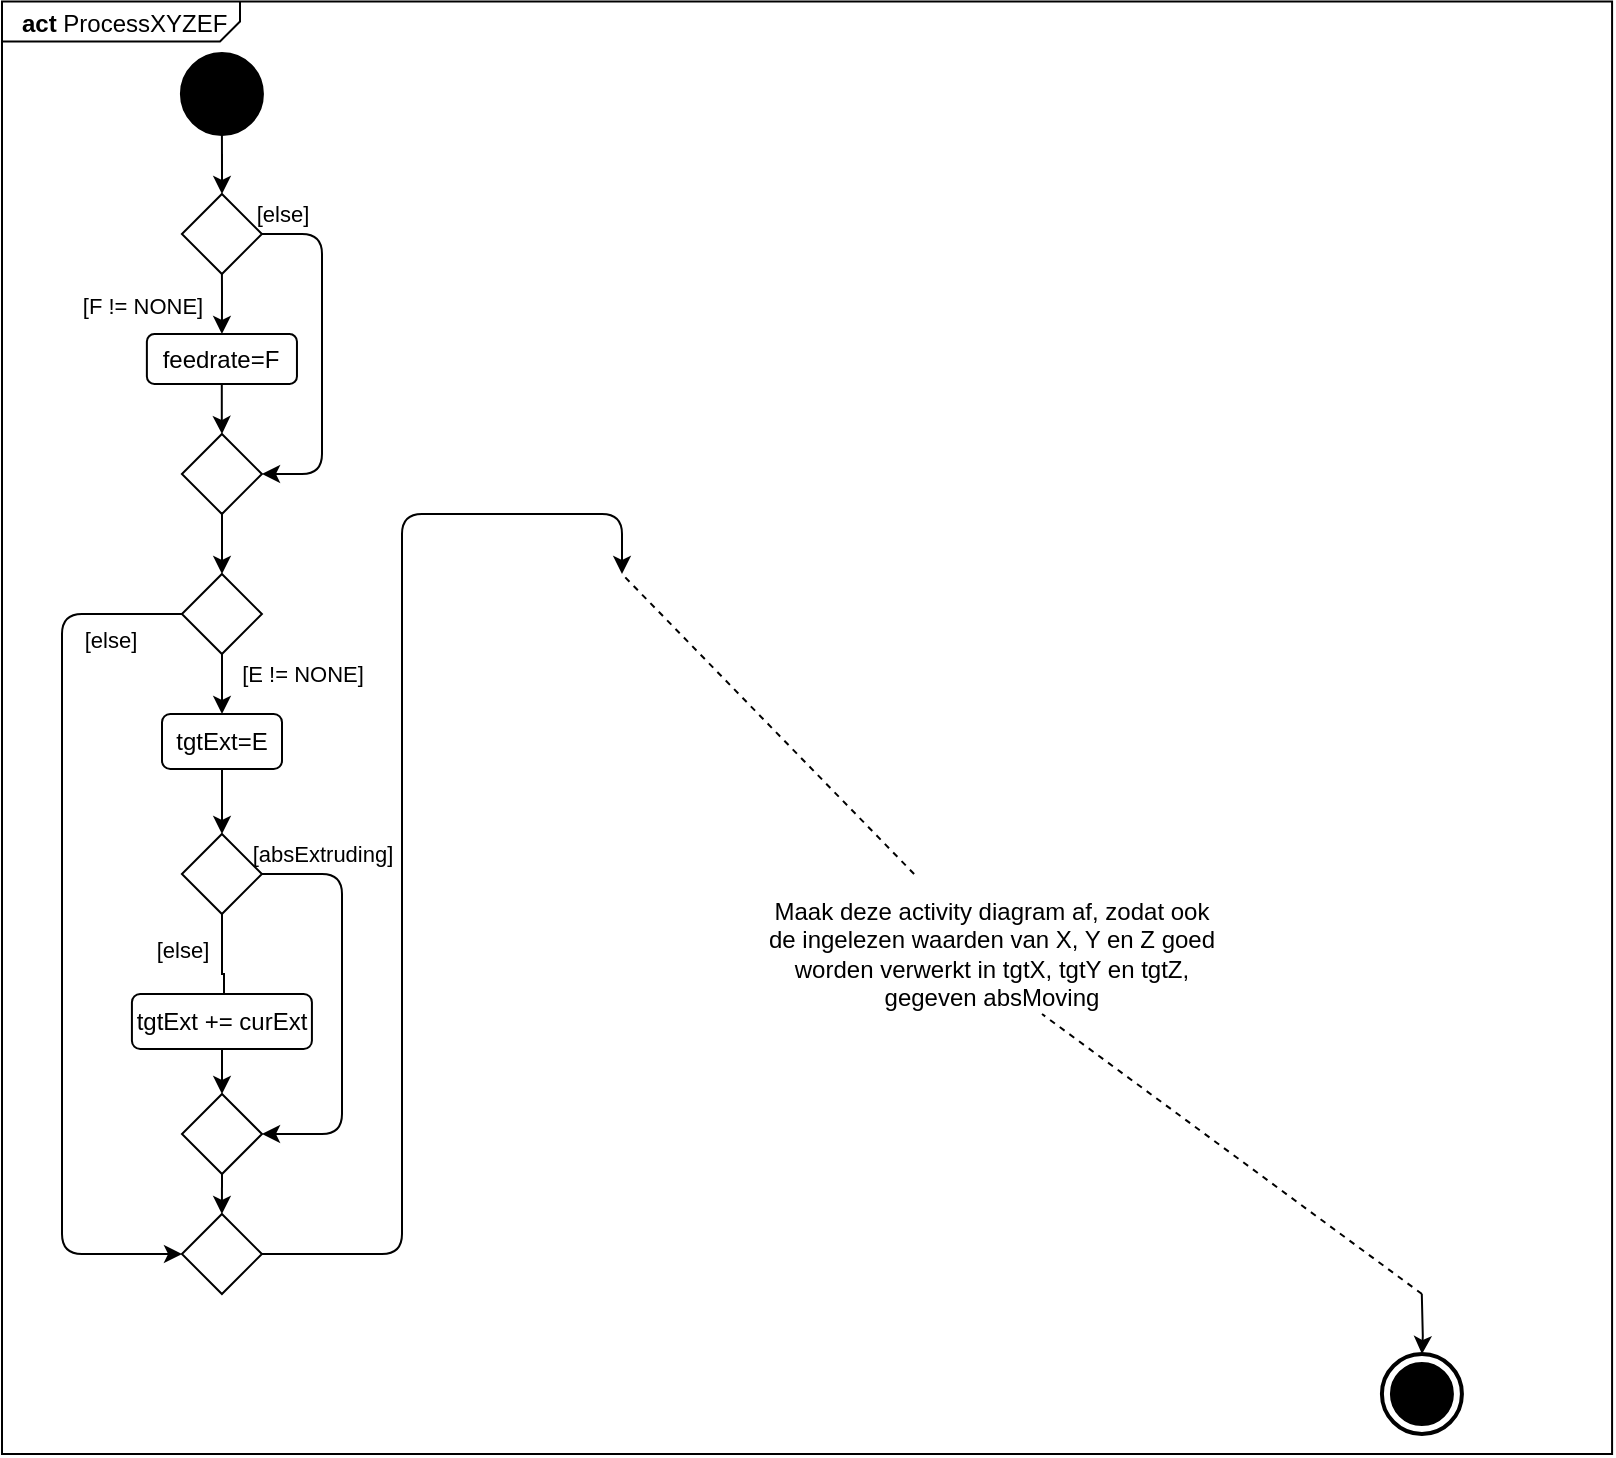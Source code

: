 <mxfile version="21.5.1" type="device">
  <diagram name="Page-1" id="PXYe12xz2IdNyzaJXDV7">
    <mxGraphModel dx="1036" dy="614" grid="1" gridSize="10" guides="1" tooltips="1" connect="1" arrows="1" fold="1" page="1" pageScale="1" pageWidth="1169" pageHeight="1654" math="0" shadow="0">
      <root>
        <mxCell id="0" />
        <mxCell id="1" parent="0" />
        <mxCell id="oBsmkFvEghu36-L-waA2-1" value="&lt;p style=&quot;margin:0px;margin-top:4px;margin-left:10px;text-align:left;&quot;&gt;&lt;b&gt;act&lt;/b&gt;&amp;nbsp;ProcessXYZEF&lt;/p&gt;" style="html=1;shape=mxgraph.sysml.package;labelX=119.04;align=left;spacingLeft=10;overflow=fill;recursiveResize=0;container=0;" vertex="1" parent="1">
          <mxGeometry y="13.75" width="805.04" height="726.25" as="geometry" />
        </mxCell>
        <mxCell id="oBsmkFvEghu36-L-waA2-2" style="edgeStyle=orthogonalEdgeStyle;rounded=0;orthogonalLoop=1;jettySize=auto;html=1;" edge="1" parent="1" source="oBsmkFvEghu36-L-waA2-3" target="oBsmkFvEghu36-L-waA2-5">
          <mxGeometry relative="1" as="geometry" />
        </mxCell>
        <mxCell id="oBsmkFvEghu36-L-waA2-3" value="" style="shape=ellipse;html=1;fillColor=strokeColor;strokeWidth=2;verticalLabelPosition=bottom;verticalAlignment=top;perimeter=ellipsePerimeter;" vertex="1" parent="1">
          <mxGeometry x="89.96" y="40" width="40" height="40" as="geometry" />
        </mxCell>
        <mxCell id="oBsmkFvEghu36-L-waA2-4" value="[else]" style="edgeStyle=orthogonalEdgeStyle;rounded=1;orthogonalLoop=1;jettySize=auto;html=1;" edge="1" parent="1" source="oBsmkFvEghu36-L-waA2-5">
          <mxGeometry x="-0.887" y="10" relative="1" as="geometry">
            <mxPoint x="130" y="250" as="targetPoint" />
            <Array as="points">
              <mxPoint x="160" y="130" />
              <mxPoint x="160" y="250" />
            </Array>
            <mxPoint as="offset" />
          </mxGeometry>
        </mxCell>
        <mxCell id="oBsmkFvEghu36-L-waA2-5" value="" style="shape=rhombus;html=1;verticalLabelPosition=bottom;verticalAlignment=top;" vertex="1" parent="1">
          <mxGeometry x="89.96" y="110" width="40" height="40" as="geometry" />
        </mxCell>
        <mxCell id="oBsmkFvEghu36-L-waA2-6" style="edgeStyle=orthogonalEdgeStyle;rounded=0;orthogonalLoop=1;jettySize=auto;html=1;" edge="1" parent="1" source="oBsmkFvEghu36-L-waA2-7" target="oBsmkFvEghu36-L-waA2-10">
          <mxGeometry relative="1" as="geometry" />
        </mxCell>
        <mxCell id="oBsmkFvEghu36-L-waA2-7" value="feedrate=F" style="shape=rect;html=1;rounded=1;whiteSpace=wrap;align=center;" vertex="1" parent="1">
          <mxGeometry x="72.44" y="180" width="75.04" height="25" as="geometry" />
        </mxCell>
        <mxCell id="oBsmkFvEghu36-L-waA2-8" value="[F != NONE]" style="edgeStyle=orthogonalEdgeStyle;rounded=0;orthogonalLoop=1;jettySize=auto;html=1;exitX=0.5;exitY=1;exitDx=0;exitDy=0;entryX=0.5;entryY=0;entryDx=0;entryDy=0;entryPerimeter=0;" edge="1" parent="1" source="oBsmkFvEghu36-L-waA2-5" target="oBsmkFvEghu36-L-waA2-7">
          <mxGeometry x="0.069" y="-40" relative="1" as="geometry">
            <Array as="points">
              <mxPoint x="110" y="160" />
              <mxPoint x="110" y="160" />
            </Array>
            <mxPoint as="offset" />
          </mxGeometry>
        </mxCell>
        <mxCell id="oBsmkFvEghu36-L-waA2-9" style="edgeStyle=orthogonalEdgeStyle;rounded=0;orthogonalLoop=1;jettySize=auto;html=1;" edge="1" parent="1" source="oBsmkFvEghu36-L-waA2-10" target="oBsmkFvEghu36-L-waA2-13">
          <mxGeometry relative="1" as="geometry" />
        </mxCell>
        <mxCell id="oBsmkFvEghu36-L-waA2-10" value="" style="shape=rhombus;html=1;verticalLabelPosition=bottom;verticalAlignment=top;" vertex="1" parent="1">
          <mxGeometry x="89.96" y="230" width="40" height="40" as="geometry" />
        </mxCell>
        <mxCell id="oBsmkFvEghu36-L-waA2-11" value="[else]" style="edgeStyle=orthogonalEdgeStyle;rounded=1;orthogonalLoop=1;jettySize=auto;html=1;entryX=0.001;entryY=0.5;entryDx=0;entryDy=0;entryPerimeter=0;" edge="1" parent="1" source="oBsmkFvEghu36-L-waA2-13" target="oBsmkFvEghu36-L-waA2-25">
          <mxGeometry x="-0.838" y="13" relative="1" as="geometry">
            <mxPoint x="200" y="620" as="targetPoint" />
            <Array as="points">
              <mxPoint x="30" y="320" />
              <mxPoint x="30" y="640" />
            </Array>
            <mxPoint as="offset" />
          </mxGeometry>
        </mxCell>
        <mxCell id="oBsmkFvEghu36-L-waA2-12" value="[E != NONE]" style="edgeStyle=orthogonalEdgeStyle;rounded=0;orthogonalLoop=1;jettySize=auto;html=1;" edge="1" parent="1" source="oBsmkFvEghu36-L-waA2-13" target="oBsmkFvEghu36-L-waA2-21">
          <mxGeometry x="-0.6" y="40" relative="1" as="geometry">
            <mxPoint as="offset" />
          </mxGeometry>
        </mxCell>
        <mxCell id="oBsmkFvEghu36-L-waA2-13" value="" style="shape=rhombus;html=1;verticalLabelPosition=bottom;verticalAlignment=top;" vertex="1" parent="1">
          <mxGeometry x="89.96" y="300" width="40" height="40" as="geometry" />
        </mxCell>
        <mxCell id="oBsmkFvEghu36-L-waA2-14" style="edgeStyle=orthogonalEdgeStyle;rounded=0;orthogonalLoop=1;jettySize=auto;html=1;exitX=0.5;exitY=1;exitDx=0;exitDy=0;entryX=0.5;entryY=0;entryDx=0;entryDy=0;" edge="1" parent="1" source="oBsmkFvEghu36-L-waA2-15" target="oBsmkFvEghu36-L-waA2-25">
          <mxGeometry relative="1" as="geometry" />
        </mxCell>
        <mxCell id="oBsmkFvEghu36-L-waA2-15" value="" style="shape=rhombus;html=1;verticalLabelPosition=bottom;verticalAlignment=top;" vertex="1" parent="1">
          <mxGeometry x="90.0" y="560" width="40" height="40" as="geometry" />
        </mxCell>
        <mxCell id="oBsmkFvEghu36-L-waA2-16" value="" style="html=1;shape=mxgraph.sysml.actFinal;strokeWidth=2;verticalLabelPosition=bottom;verticalAlignment=top;" vertex="1" parent="1">
          <mxGeometry x="689.96" y="690" width="40" height="40" as="geometry" />
        </mxCell>
        <mxCell id="oBsmkFvEghu36-L-waA2-17" value="[absExtruding]" style="edgeStyle=orthogonalEdgeStyle;rounded=1;orthogonalLoop=1;jettySize=auto;html=1;" edge="1" parent="1" source="oBsmkFvEghu36-L-waA2-19" target="oBsmkFvEghu36-L-waA2-15">
          <mxGeometry x="-0.714" y="10" relative="1" as="geometry">
            <Array as="points">
              <mxPoint x="170" y="450" />
              <mxPoint x="170" y="580" />
            </Array>
            <mxPoint as="offset" />
          </mxGeometry>
        </mxCell>
        <mxCell id="oBsmkFvEghu36-L-waA2-18" value="[else]" style="edgeStyle=orthogonalEdgeStyle;rounded=0;orthogonalLoop=1;jettySize=auto;html=1;entryX=0.5;entryY=0;entryDx=0;entryDy=0;entryPerimeter=0;" edge="1" parent="1" source="oBsmkFvEghu36-L-waA2-19" target="oBsmkFvEghu36-L-waA2-23">
          <mxGeometry x="-0.556" y="-20" relative="1" as="geometry">
            <mxPoint x="110" y="530" as="targetPoint" />
            <Array as="points">
              <mxPoint x="110" y="500" />
              <mxPoint x="111" y="500" />
              <mxPoint x="111" y="530" />
              <mxPoint x="110" y="530" />
            </Array>
            <mxPoint as="offset" />
          </mxGeometry>
        </mxCell>
        <mxCell id="oBsmkFvEghu36-L-waA2-19" value="" style="shape=rhombus;html=1;verticalLabelPosition=bottom;verticalAlignment=top;" vertex="1" parent="1">
          <mxGeometry x="89.96" y="430" width="40" height="40" as="geometry" />
        </mxCell>
        <mxCell id="oBsmkFvEghu36-L-waA2-20" style="edgeStyle=orthogonalEdgeStyle;rounded=0;orthogonalLoop=1;jettySize=auto;html=1;" edge="1" parent="1" source="oBsmkFvEghu36-L-waA2-21" target="oBsmkFvEghu36-L-waA2-19">
          <mxGeometry relative="1" as="geometry" />
        </mxCell>
        <mxCell id="oBsmkFvEghu36-L-waA2-21" value="tgtExt=E" style="shape=rect;html=1;rounded=1;whiteSpace=wrap;align=center;" vertex="1" parent="1">
          <mxGeometry x="80.0" y="370" width="60" height="27.5" as="geometry" />
        </mxCell>
        <mxCell id="oBsmkFvEghu36-L-waA2-22" style="edgeStyle=orthogonalEdgeStyle;rounded=0;orthogonalLoop=1;jettySize=auto;html=1;" edge="1" parent="1" source="oBsmkFvEghu36-L-waA2-23" target="oBsmkFvEghu36-L-waA2-15">
          <mxGeometry relative="1" as="geometry" />
        </mxCell>
        <mxCell id="oBsmkFvEghu36-L-waA2-23" value="tgtExt += curExt" style="shape=rect;html=1;rounded=1;whiteSpace=wrap;align=center;" vertex="1" parent="1">
          <mxGeometry x="64.96" y="510" width="90" height="27.5" as="geometry" />
        </mxCell>
        <mxCell id="oBsmkFvEghu36-L-waA2-24" style="edgeStyle=orthogonalEdgeStyle;rounded=1;orthogonalLoop=1;jettySize=auto;html=1;" edge="1" parent="1" source="oBsmkFvEghu36-L-waA2-25">
          <mxGeometry relative="1" as="geometry">
            <Array as="points">
              <mxPoint x="200" y="640" />
              <mxPoint x="200" y="270" />
              <mxPoint x="310" y="270" />
            </Array>
            <mxPoint x="310" y="300" as="targetPoint" />
          </mxGeometry>
        </mxCell>
        <mxCell id="oBsmkFvEghu36-L-waA2-25" value="" style="shape=rhombus;html=1;verticalLabelPosition=bottom;verticalAlignment=top;" vertex="1" parent="1">
          <mxGeometry x="89.96" y="620" width="40" height="40" as="geometry" />
        </mxCell>
        <mxCell id="oBsmkFvEghu36-L-waA2-26" style="edgeStyle=orthogonalEdgeStyle;rounded=0;orthogonalLoop=1;jettySize=auto;html=1;" edge="1" parent="1" target="oBsmkFvEghu36-L-waA2-16">
          <mxGeometry relative="1" as="geometry">
            <mxPoint x="709.9" y="660" as="sourcePoint" />
          </mxGeometry>
        </mxCell>
        <mxCell id="oBsmkFvEghu36-L-waA2-27" style="rounded=0;orthogonalLoop=1;jettySize=auto;html=1;endArrow=none;endFill=0;dashed=1;" edge="1" parent="1" source="oBsmkFvEghu36-L-waA2-28">
          <mxGeometry relative="1" as="geometry">
            <mxPoint x="310" y="300" as="targetPoint" />
          </mxGeometry>
        </mxCell>
        <mxCell id="oBsmkFvEghu36-L-waA2-28" value="Maak deze activity diagram af, zodat ook de ingelezen waarden van X, Y en Z goed worden verwerkt in tgtX, tgtY en tgtZ, gegeven absMoving" style="text;html=1;strokeColor=none;fillColor=none;align=center;verticalAlign=middle;whiteSpace=wrap;rounded=0;" vertex="1" parent="1">
          <mxGeometry x="380" y="450" width="230" height="80" as="geometry" />
        </mxCell>
        <mxCell id="oBsmkFvEghu36-L-waA2-29" style="rounded=0;orthogonalLoop=1;jettySize=auto;html=1;endArrow=none;endFill=0;dashed=1;" edge="1" parent="1">
          <mxGeometry relative="1" as="geometry">
            <mxPoint x="520" y="520" as="targetPoint" />
            <mxPoint x="710" y="660" as="sourcePoint" />
          </mxGeometry>
        </mxCell>
      </root>
    </mxGraphModel>
  </diagram>
</mxfile>
